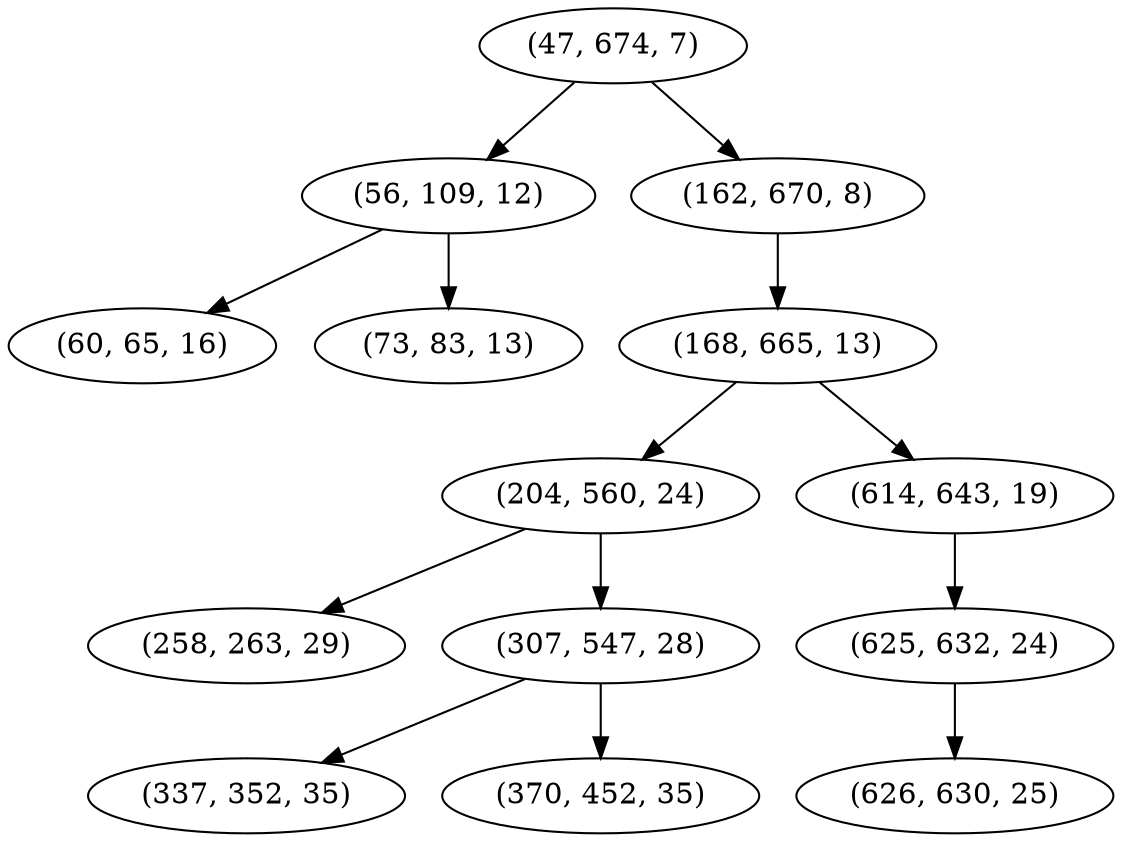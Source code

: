 digraph tree {
    "(47, 674, 7)";
    "(56, 109, 12)";
    "(60, 65, 16)";
    "(73, 83, 13)";
    "(162, 670, 8)";
    "(168, 665, 13)";
    "(204, 560, 24)";
    "(258, 263, 29)";
    "(307, 547, 28)";
    "(337, 352, 35)";
    "(370, 452, 35)";
    "(614, 643, 19)";
    "(625, 632, 24)";
    "(626, 630, 25)";
    "(47, 674, 7)" -> "(56, 109, 12)";
    "(47, 674, 7)" -> "(162, 670, 8)";
    "(56, 109, 12)" -> "(60, 65, 16)";
    "(56, 109, 12)" -> "(73, 83, 13)";
    "(162, 670, 8)" -> "(168, 665, 13)";
    "(168, 665, 13)" -> "(204, 560, 24)";
    "(168, 665, 13)" -> "(614, 643, 19)";
    "(204, 560, 24)" -> "(258, 263, 29)";
    "(204, 560, 24)" -> "(307, 547, 28)";
    "(307, 547, 28)" -> "(337, 352, 35)";
    "(307, 547, 28)" -> "(370, 452, 35)";
    "(614, 643, 19)" -> "(625, 632, 24)";
    "(625, 632, 24)" -> "(626, 630, 25)";
}
